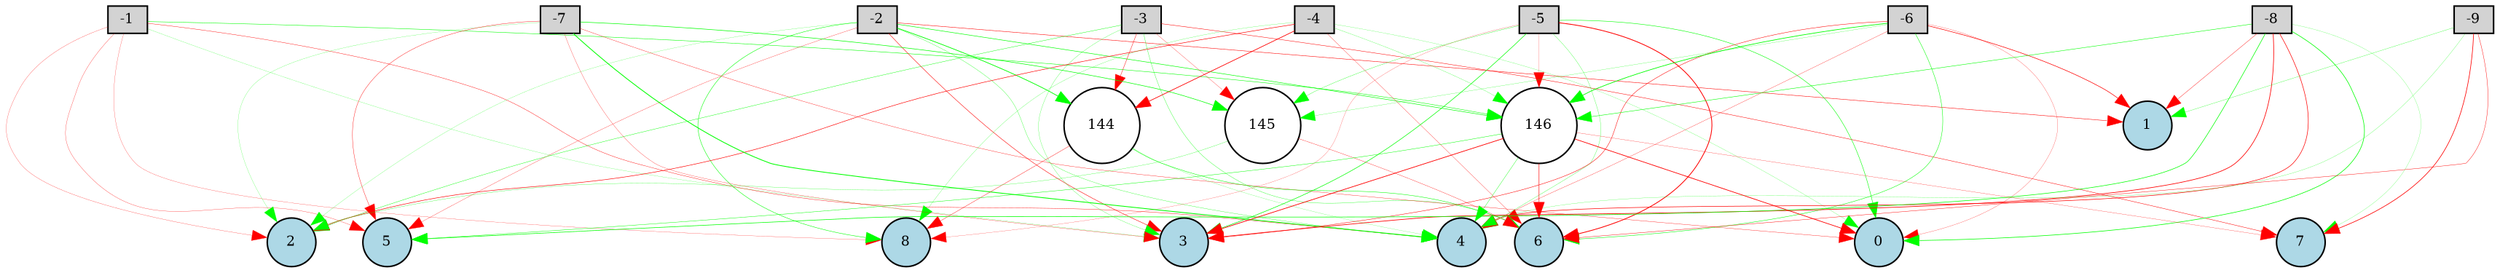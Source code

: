 digraph {
	node [fontsize=9 height=0.2 shape=circle width=0.2]
	-1 [fillcolor=lightgray shape=box style=filled]
	-2 [fillcolor=lightgray shape=box style=filled]
	-3 [fillcolor=lightgray shape=box style=filled]
	-4 [fillcolor=lightgray shape=box style=filled]
	-5 [fillcolor=lightgray shape=box style=filled]
	-6 [fillcolor=lightgray shape=box style=filled]
	-7 [fillcolor=lightgray shape=box style=filled]
	-8 [fillcolor=lightgray shape=box style=filled]
	-9 [fillcolor=lightgray shape=box style=filled]
	0 [fillcolor=lightblue style=filled]
	1 [fillcolor=lightblue style=filled]
	2 [fillcolor=lightblue style=filled]
	3 [fillcolor=lightblue style=filled]
	4 [fillcolor=lightblue style=filled]
	5 [fillcolor=lightblue style=filled]
	6 [fillcolor=lightblue style=filled]
	7 [fillcolor=lightblue style=filled]
	8 [fillcolor=lightblue style=filled]
	144 [fillcolor=white style=filled]
	145 [fillcolor=white style=filled]
	146 [fillcolor=white style=filled]
	-3 -> 6 [color=green penwidth=0.1760352954759101 style=solid]
	-1 -> 4 [color=red penwidth=0.2105516014694186 style=solid]
	-2 -> 4 [color=green penwidth=0.1625148939735257 style=solid]
	-4 -> 6 [color=red penwidth=0.1578061471219685 style=solid]
	-8 -> 7 [color=green penwidth=0.10616285475557403 style=solid]
	-2 -> 3 [color=red penwidth=0.28086526535226786 style=solid]
	146 -> 7 [color=red penwidth=0.13711552877201588 style=solid]
	-5 -> 6 [color=red penwidth=0.509861583529774 style=solid]
	146 -> 4 [color=green penwidth=0.1909288462489891 style=solid]
	146 -> 3 [color=red penwidth=0.4413549365574222 style=solid]
	-1 -> 8 [color=red penwidth=0.1252168817633024 style=solid]
	-5 -> 8 [color=red penwidth=0.11061920569513753 style=solid]
	-1 -> 5 [color=red penwidth=0.14849292118601934 style=solid]
	-4 -> 144 [color=red penwidth=0.4203748350316203 style=solid]
	-9 -> 1 [color=green penwidth=0.15129734398469222 style=solid]
	-2 -> 8 [color=green penwidth=0.27743300706121304 style=solid]
	-2 -> 144 [color=green penwidth=0.44662373105902375 style=solid]
	-6 -> 6 [color=green penwidth=0.26599166242477756 style=solid]
	-7 -> 4 [color=green penwidth=0.5102477542425936 style=solid]
	-7 -> 0 [color=red penwidth=0.1839783295973472 style=solid]
	-4 -> 8 [color=green penwidth=0.11722713368201235 style=solid]
	-5 -> 0 [color=green penwidth=0.28884437518273487 style=solid]
	-3 -> 3 [color=green penwidth=0.13415566427273812 style=solid]
	-8 -> 1 [color=red penwidth=0.20129876321365647 style=solid]
	-8 -> 146 [color=green penwidth=0.28093354226838874 style=solid]
	-5 -> 3 [color=green penwidth=0.3497262589119574 style=solid]
	-8 -> 0 [color=green penwidth=0.38026559618004785 style=solid]
	-7 -> 5 [color=red penwidth=0.2105236855593816 style=solid]
	-7 -> 145 [color=green penwidth=0.3481591072798742 style=solid]
	-2 -> 1 [color=red penwidth=0.26977458999505877 style=solid]
	-5 -> 146 [color=red penwidth=0.10339583475821959 style=solid]
	-6 -> 0 [color=red penwidth=0.1272795971506194 style=solid]
	-9 -> 4 [color=green penwidth=0.11890561718488032 style=solid]
	-9 -> 6 [color=red penwidth=0.2259419700283889 style=solid]
	-5 -> 4 [color=green penwidth=0.1483006678962036 style=solid]
	145 -> 6 [color=red penwidth=0.1705901818325361 style=solid]
	146 -> 5 [color=green penwidth=0.23867679508760517 style=solid]
	-5 -> 145 [color=green penwidth=0.1640168225113704 style=solid]
	-6 -> 145 [color=green penwidth=0.12205268678468156 style=solid]
	-6 -> 4 [color=red penwidth=0.15710022760495657 style=solid]
	145 -> 2 [color=green penwidth=0.14300965243186758 style=solid]
	-7 -> 2 [color=green penwidth=0.10708375585943629 style=solid]
	-1 -> 146 [color=green penwidth=0.2749571468298099 style=solid]
	-9 -> 7 [color=red penwidth=0.39905236240659236 style=solid]
	-2 -> 146 [color=green penwidth=0.32775077192981594 style=solid]
	-4 -> 146 [color=green penwidth=0.1282702310334896 style=solid]
	144 -> 8 [color=red penwidth=0.20282124811165725 style=solid]
	-2 -> 2 [color=green penwidth=0.10445696843626946 style=solid]
	-3 -> 2 [color=green penwidth=0.21656214892514802 style=solid]
	-8 -> 5 [color=green penwidth=0.36285796300121087 style=solid]
	-3 -> 7 [color=red penwidth=0.25533670625646854 style=solid]
	-1 -> 2 [color=red penwidth=0.12998577279666756 style=solid]
	146 -> 0 [color=red penwidth=0.4369047023291329 style=solid]
	-2 -> 5 [color=red penwidth=0.15099420705240973 style=solid]
	-8 -> 4 [color=red penwidth=0.35426776958640716 style=solid]
	-6 -> 1 [color=red penwidth=0.3553171924019396 style=solid]
	-4 -> 0 [color=green penwidth=0.1079607351546086 style=solid]
	-7 -> 3 [color=red penwidth=0.14393294528805467 style=solid]
	-3 -> 144 [color=red penwidth=0.23397161512076217 style=solid]
	146 -> 6 [color=red penwidth=0.31531835465040936 style=solid]
	-4 -> 2 [color=red penwidth=0.32537061900758696 style=solid]
	-1 -> 3 [color=green penwidth=0.10381068028550797 style=solid]
	-6 -> 146 [color=green penwidth=0.4278097326373198 style=solid]
	-6 -> 3 [color=red penwidth=0.2665102709795589 style=solid]
	-8 -> 3 [color=red penwidth=0.4113397395402577 style=solid]
	144 -> 4 [color=green penwidth=0.10032438467326524 style=solid]
	144 -> 6 [color=green penwidth=0.26639474478049713 style=solid]
	-3 -> 145 [color=red penwidth=0.14145713798091197 style=solid]
}
